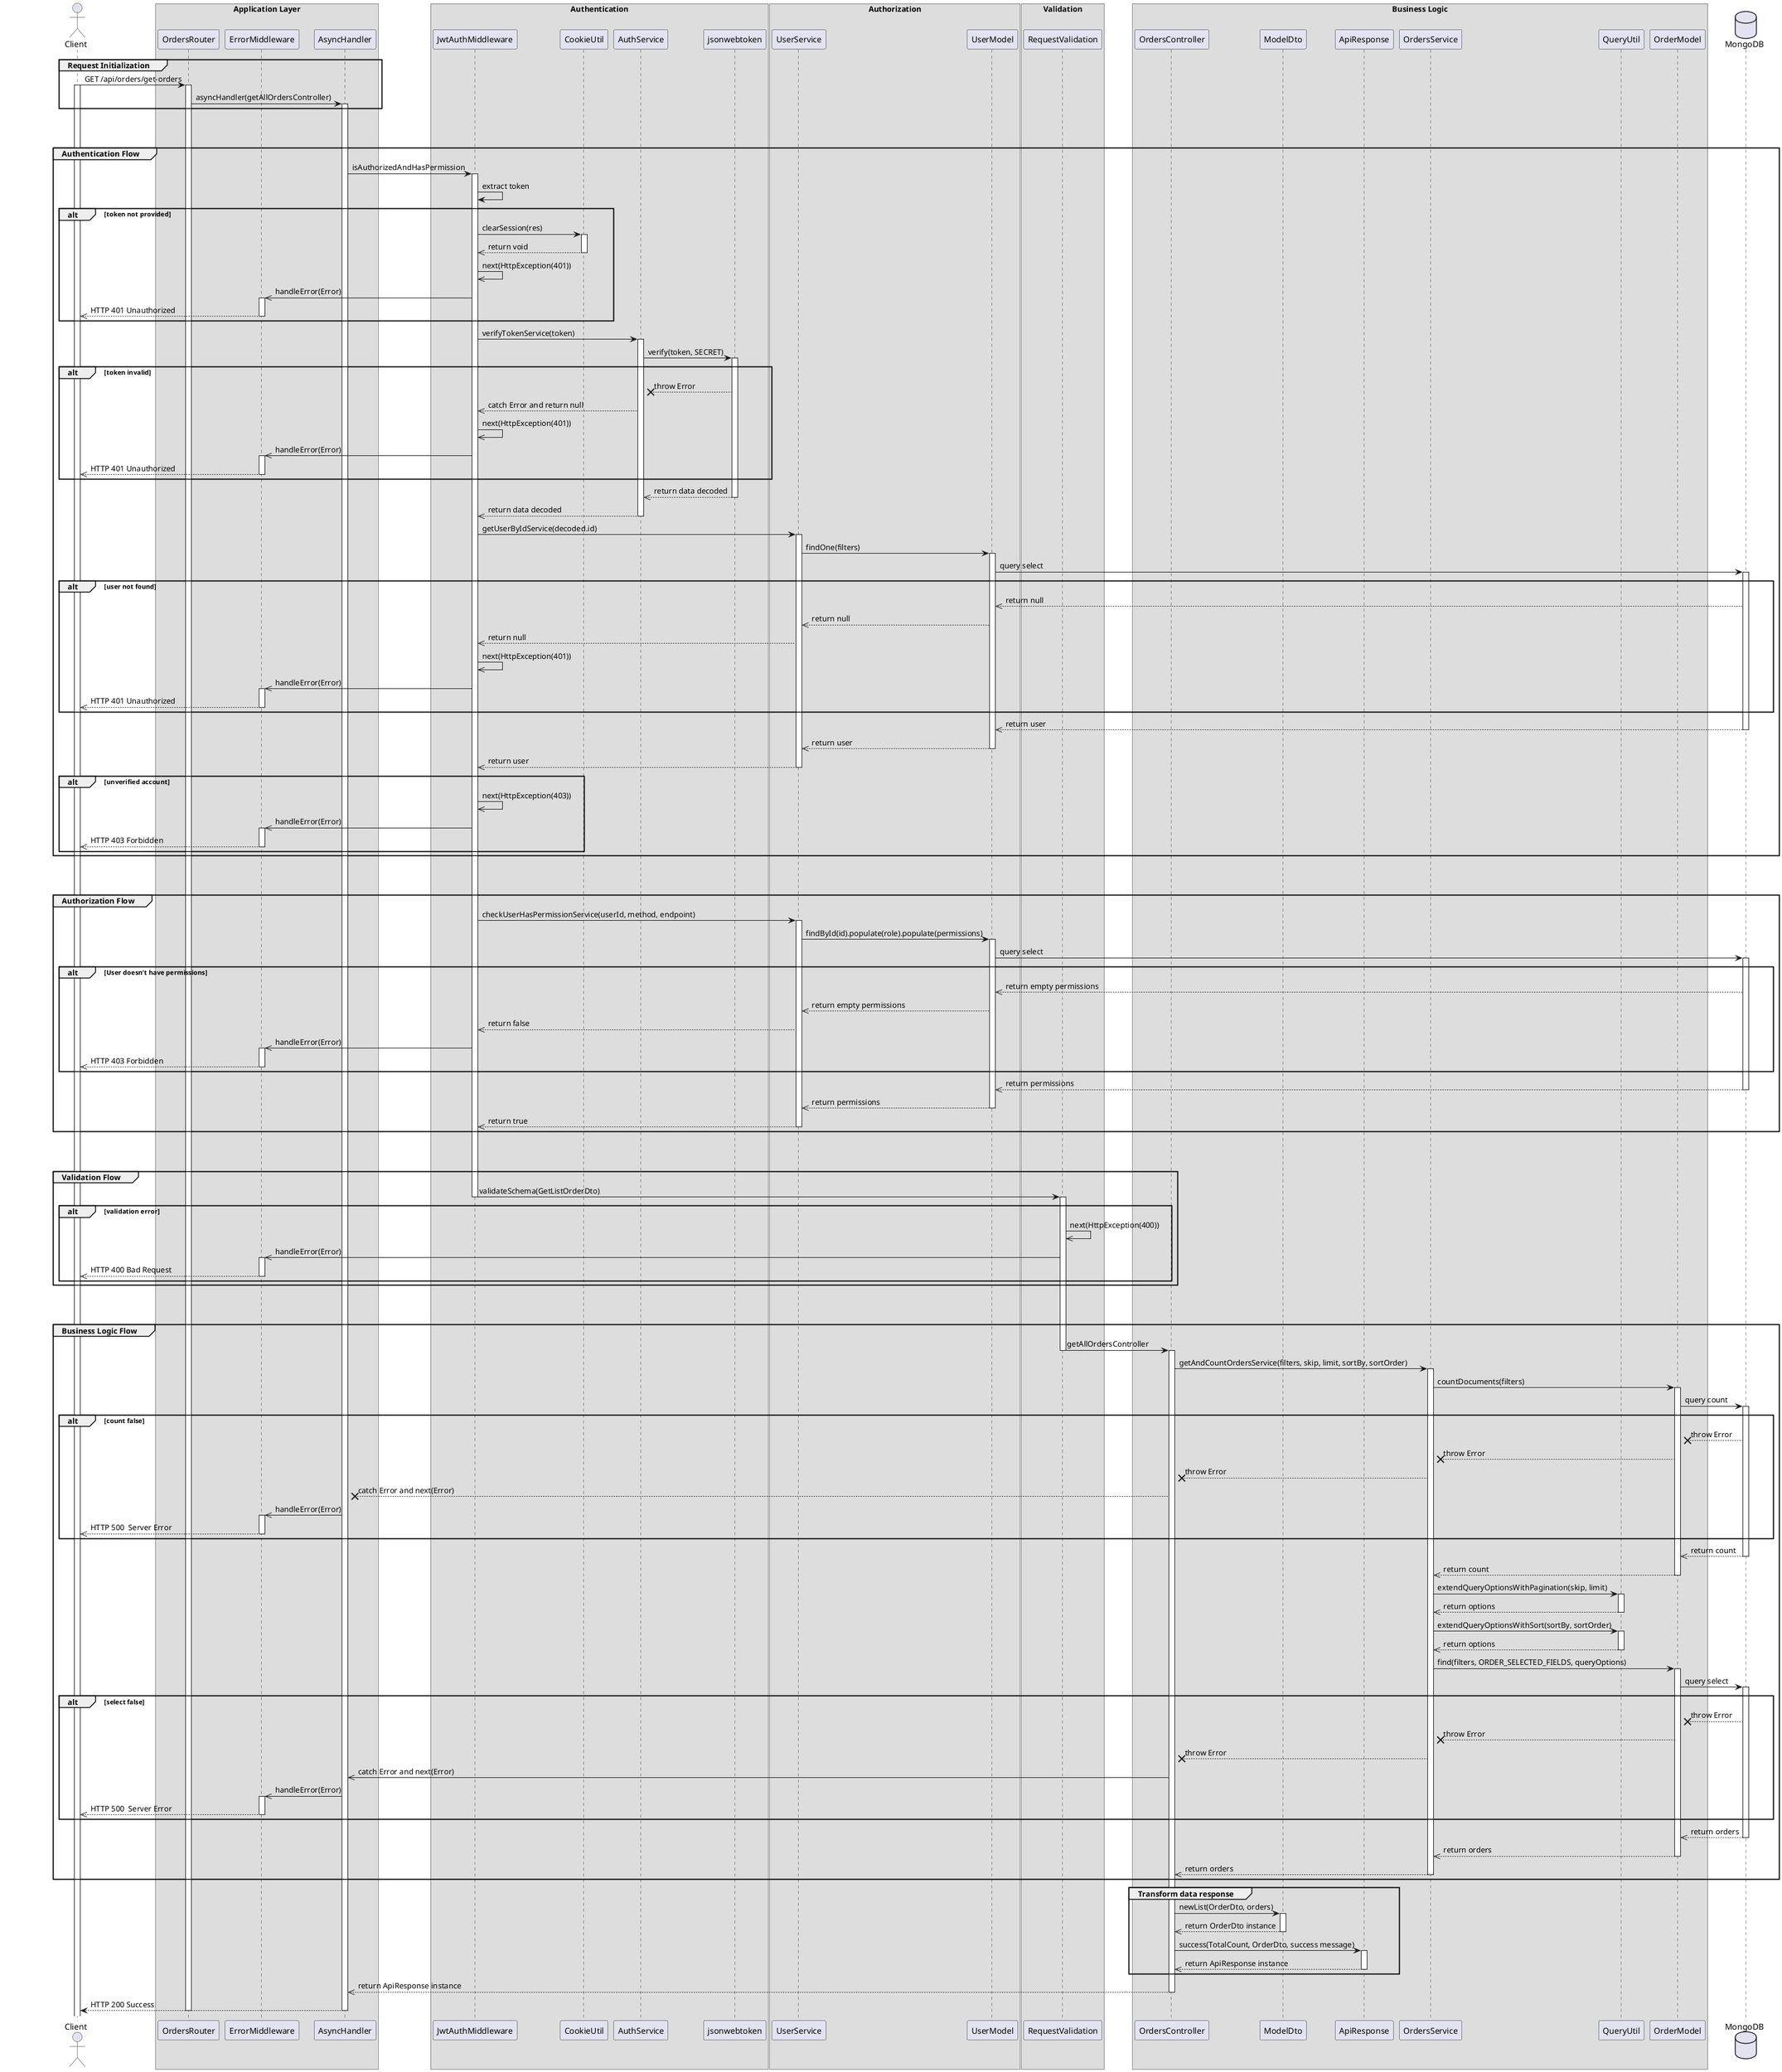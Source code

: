 @startuml List Order

actor Client

box "Application Layer"
participant OrdersRouter 
participant ErrorMiddleware 
participant AsyncHandler 
end box

box "Authentication"
participant JwtAuthMiddleware 
participant CookieUtil
participant AuthService
participant jsonwebtoken
end box

box "Authorization"
participant UserService 
participant UserModel
end box

box "Validation"
participant RequestValidation
end box

box "Business Logic"
participant OrdersController
participant ModelDto
participant ApiResponse
participant OrdersService
participant QueryUtil
participant OrderModel
end box

database MongoDB

' Step 1
group Request Initialization
    Client -> OrdersRouter: GET /api/orders/get-orders
    activate Client
    activate OrdersRouter
    OrdersRouter -> AsyncHandler: asyncHandler(getAllOrdersController)
    activate AsyncHandler
end

break
break

' Step 2
group Authentication Flow
    AsyncHandler -> JwtAuthMiddleware: isAuthorizedAndHasPermission
    activate JwtAuthMiddleware

    JwtAuthMiddleware -> JwtAuthMiddleware: extract token
    alt token not provided
        JwtAuthMiddleware -> CookieUtil: clearSession(res)
        activate CookieUtil
        CookieUtil -->> JwtAuthMiddleware: return void
        deactivate CookieUtil
        JwtAuthMiddleware ->> JwtAuthMiddleware: next(HttpException(401))
        JwtAuthMiddleware ->> ErrorMiddleware: handleError(Error)
        activate ErrorMiddleware
        ErrorMiddleware -->> Client: HTTP 401 Unauthorized
        deactivate ErrorMiddleware
    end 

    JwtAuthMiddleware -> AuthService: verifyTokenService(token)
    activate AuthService
    AuthService -> jsonwebtoken: verify(token, SECRET)
    activate jsonwebtoken
    alt token invalid
        jsonwebtoken --x AuthService: throw Error
        AuthService -->> JwtAuthMiddleware: catch Error and return null
        JwtAuthMiddleware ->> JwtAuthMiddleware: next(HttpException(401))
        JwtAuthMiddleware ->> ErrorMiddleware: handleError(Error)
        activate ErrorMiddleware
        ErrorMiddleware -->> Client: HTTP 401 Unauthorized
        deactivate ErrorMiddleware
    end

    jsonwebtoken -->> AuthService: return data decoded
    deactivate jsonwebtoken
    AuthService -->> JwtAuthMiddleware: return data decoded
    deactivate AuthService
    JwtAuthMiddleware -> UserService: getUserByIdService(decoded.id)
    activate UserService
    UserService -> UserModel: findOne(filters)
    activate UserModel
    UserModel -> MongoDB: query select
    activate MongoDB

    alt user not found
        MongoDB -->> UserModel: return null
        UserModel -->> UserService: return null
        UserService -->> JwtAuthMiddleware: return null
        JwtAuthMiddleware ->> JwtAuthMiddleware: next(HttpException(401))
        JwtAuthMiddleware ->> ErrorMiddleware: handleError(Error)
        activate ErrorMiddleware
        ErrorMiddleware -->> Client: HTTP 401 Unauthorized
        deactivate ErrorMiddleware
    end

    MongoDB -->> UserModel: return user
    deactivate MongoDB
    UserModel -->> UserService: return user
    deactivate UserModel
    UserService -->> JwtAuthMiddleware: return user
    deactivate UserService

    alt unverified account
        JwtAuthMiddleware ->> JwtAuthMiddleware: next(HttpException(403))
        JwtAuthMiddleware ->> ErrorMiddleware: handleError(Error)
        activate ErrorMiddleware
        ErrorMiddleware -->> Client: HTTP 403 Forbidden
        deactivate ErrorMiddleware
    end
end

break
break

' Step 3
group Authorization Flow
    JwtAuthMiddleware -> UserService: checkUserHasPermissionService(userId, method, endpoint)
    activate UserService
    UserService -> UserModel: findById(id).populate(role).populate(permissions)
    activate UserModel
    UserModel -> MongoDB: query select
    activate MongoDB

    alt User doesn't have permissions 
        MongoDB -->> UserModel: return empty permissions
        UserModel -->> UserService: return empty permissions
        UserService -->> JwtAuthMiddleware: return false
        JwtAuthMiddleware ->> ErrorMiddleware: handleError(Error)
        activate ErrorMiddleware
        ErrorMiddleware -->> Client: HTTP 403 Forbidden
        deactivate ErrorMiddleware
    end

    MongoDB -->> UserModel: return permissions
    deactivate MongoDB
    UserModel -->> UserService: return permissions
    deactivate UserModel
    UserService -->> JwtAuthMiddleware: return true
    deactivate UserService
end

break
break

' Step 4
group Validation Flow
    JwtAuthMiddleware -> RequestValidation: validateSchema(GetListOrderDto)
    deactivate JwtAuthMiddleware
    activate RequestValidation
        alt validation error
        RequestValidation ->> RequestValidation: next(HttpException(400))
        RequestValidation ->> ErrorMiddleware: handleError(Error)
        activate ErrorMiddleware
        ErrorMiddleware -->> Client: HTTP 400 Bad Request
        deactivate ErrorMiddleware
    end
end

break
break


' Step 5
group Business Logic Flow
    RequestValidation -> OrdersController: getAllOrdersController
    deactivate RequestValidation
    activate OrdersController
    OrdersController -> OrdersService: getAndCountOrdersService(filters, skip, limit, sortBy, sortOrder)
    activate OrdersService
    OrdersService -> OrderModel: countDocuments(filters)
    activate OrderModel
    OrderModel -> MongoDB: query count 
    activate MongoDB

    alt count false
        MongoDB --x OrderModel:throw Error
        OrderModel --x OrdersService:throw Error
        OrdersService --x OrdersController: throw Error
        OrdersController --x AsyncHandler: catch Error and next(Error)
        AsyncHandler ->> ErrorMiddleware: handleError(Error)
        activate ErrorMiddleware
        ErrorMiddleware -->> Client: HTTP 500  Server Error
        deactivate ErrorMiddleware
    end

    MongoDB -->> OrderModel: return count
    deactivate MongoDB
    OrderModel -->> OrdersService: return count
    deactivate OrderModel
    OrdersService -> QueryUtil : extendQueryOptionsWithPagination(skip, limit)
    activate QueryUtil
    QueryUtil -->> OrdersService: return options
    deactivate QueryUtil
    OrdersService -> QueryUtil : extendQueryOptionsWithSort(sortBy, sortOrder)
    activate QueryUtil
    QueryUtil -->> OrdersService: return options
    deactivate QueryUtil
    OrdersService -> OrderModel: find(filters, ORDER_SELECTED_FIELDS, queryOptions)
    activate OrderModel
    OrderModel -> MongoDB: query select
    activate MongoDB

    alt select false
        MongoDB --x OrderModel:throw Error
        OrderModel --x OrdersService:throw Error
        OrdersService --x OrdersController: throw Error
        OrdersController ->> AsyncHandler: catch Error and next(Error)
        AsyncHandler ->> ErrorMiddleware: handleError(Error)
        activate ErrorMiddleware
        ErrorMiddleware -->> Client: HTTP 500  Server Error
        deactivate ErrorMiddleware
    end

    MongoDB -->> OrderModel: return orders
    deactivate MongoDB
    OrderModel -->> OrdersService: return orders
    deactivate OrderModel
    OrdersService -->> OrdersController: return orders
    deactivate OrdersService
end

group Transform data response
    OrdersController -> ModelDto: newList(OrderDto, orders)
    activate ModelDto
    ModelDto -->> OrdersController: return OrderDto instance
    deactivate ModelDto

    OrdersController -> ApiResponse: success(TotalCount, OrderDto, success message)
    activate ApiResponse
    ApiResponse -->> OrdersController: return ApiResponse instance
    deactivate ApiResponse 
end

OrdersController -->> AsyncHandler: return ApiResponse instance
deactivate OrdersController
AsyncHandler --> Client: HTTP 200 Success
deactivate AsyncHandler
deactivate OrdersRouter

@enduml